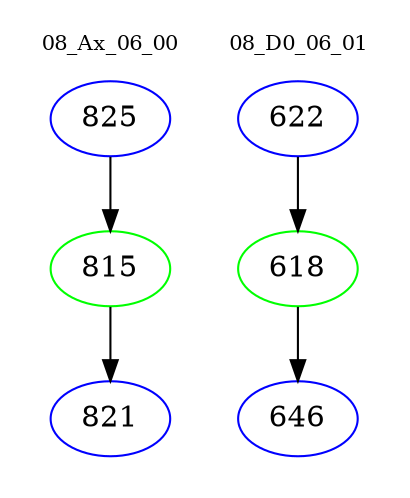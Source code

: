 digraph{
subgraph cluster_0 {
color = white
label = "08_Ax_06_00";
fontsize=10;
T0_825 [label="825", color="blue"]
T0_825 -> T0_815 [color="black"]
T0_815 [label="815", color="green"]
T0_815 -> T0_821 [color="black"]
T0_821 [label="821", color="blue"]
}
subgraph cluster_1 {
color = white
label = "08_D0_06_01";
fontsize=10;
T1_622 [label="622", color="blue"]
T1_622 -> T1_618 [color="black"]
T1_618 [label="618", color="green"]
T1_618 -> T1_646 [color="black"]
T1_646 [label="646", color="blue"]
}
}
